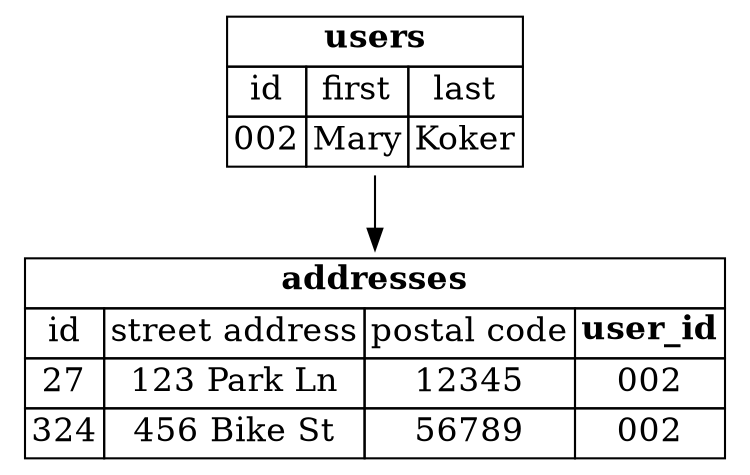 
digraph g {
node [
fontsize = "16"
shape = "ellipse"
];
edge [
];
"users" [
label =<
<table border="0" cellborder="1" cellspacing="0">
  <tr><td colspan="3"><b>users</b></td></tr>
  <tr><td port="f0">id</td><td port="f1">first</td><td port="f2">last</td></tr>
  <tr><td>002</td><td port="f1">Mary</td><td port="f2">Koker</td></tr>
  </table>>
shape = "none"
];
"addresses" [
label =<
<table border="0" cellborder="1" cellspacing="0">
  <tr><td colspan="4"><b>addresses</b></td></tr>
  <tr>
    <td port="f0">id</td>
    <td port="f1">street address</td>
    <td port="f2">postal code</td>
    <td port="f3"><b>user_id</b></td>
  </tr>
  <tr>
    <td port="f0">27</td>
    <td port="f1">123 Park Ln</td>
    <td port="f2">12345</td>
    <td port="f3">002</td>
  </tr>
  <tr>
    <td port="f0">324</td>
    <td port="f1">456 Bike St</td>
    <td port="f2">56789</td>
    <td port="f3">002</td>
  </tr>
  </table>>
shape = "none"
];
"users" -> "addresses" [
id = 0
];
}
